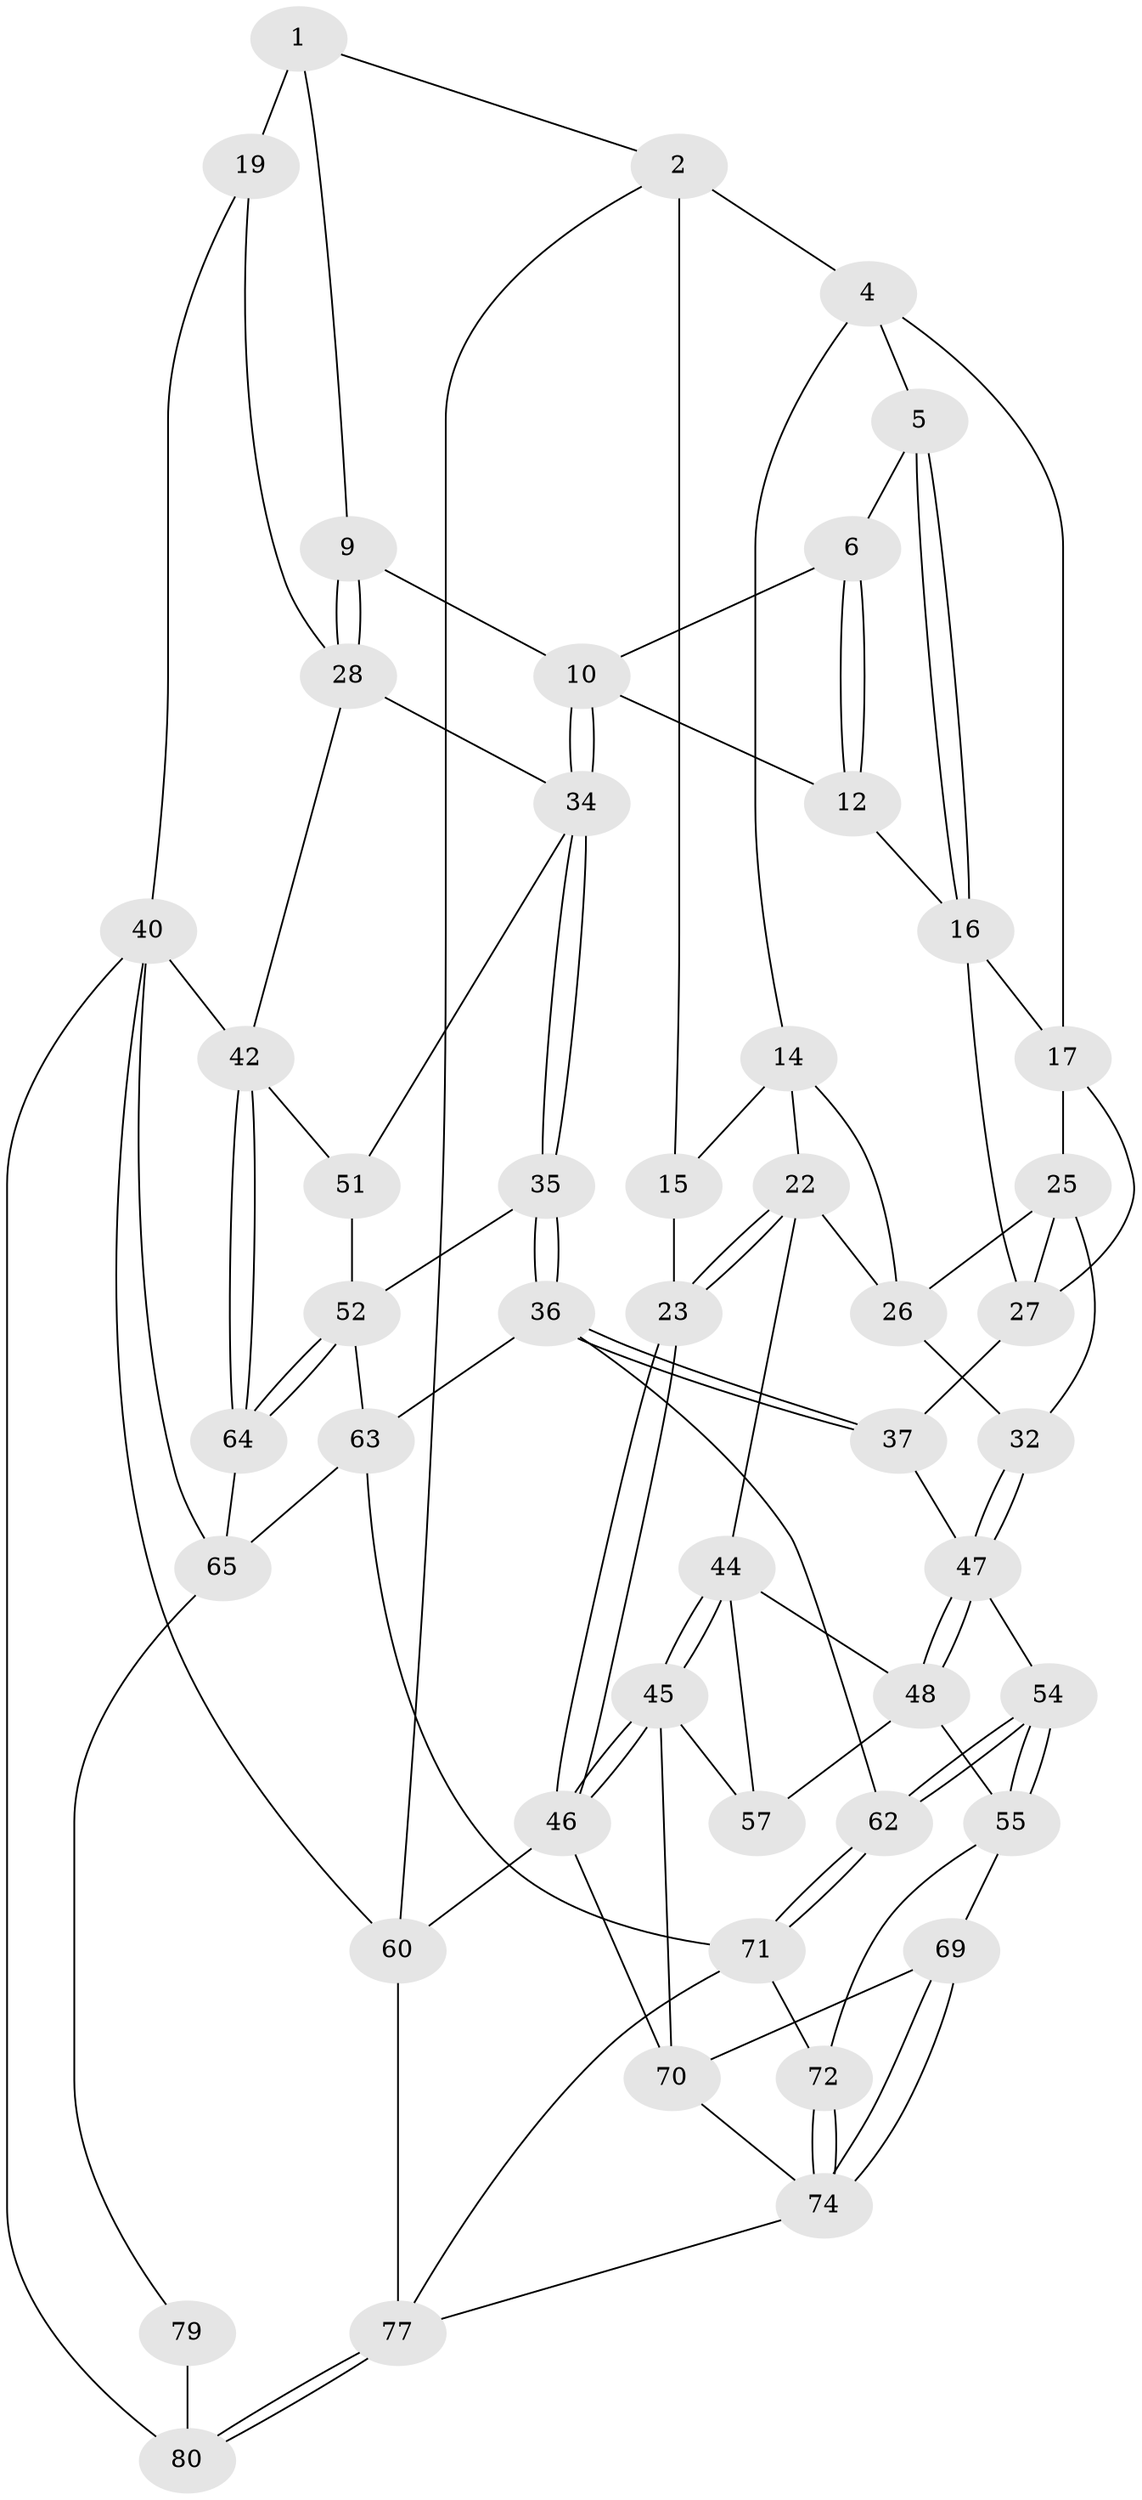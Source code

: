 // original degree distribution, {3: 0.024691358024691357, 6: 0.2345679012345679, 4: 0.2716049382716049, 5: 0.4691358024691358}
// Generated by graph-tools (version 1.1) at 2025/11/02/27/25 16:11:57]
// undirected, 49 vertices, 109 edges
graph export_dot {
graph [start="1"]
  node [color=gray90,style=filled];
  1 [pos="+0.8059228623326781+0",super="+8"];
  2 [pos="+0+0",super="+3"];
  4 [pos="+0.2773637055609818+0",super="+13"];
  5 [pos="+0.35390264331254195+0"];
  6 [pos="+0.3763616017247228+0",super="+7"];
  9 [pos="+0.8199207469105404+0.2378946738980304"];
  10 [pos="+0.7207855772459514+0.2807274970163271",super="+11"];
  12 [pos="+0.5670386632763316+0.27121927903040227"];
  14 [pos="+0.16967586858140335+0.2122998031556594",super="+21"];
  15 [pos="+0.151933430310689+0.1593707064084674",super="+20"];
  16 [pos="+0.3647633873414673+0.185023404508822",super="+18"];
  17 [pos="+0.285524057268752+0.22950326253340647",super="+24"];
  19 [pos="+1+0.24649947543248366"];
  22 [pos="+0+0.3657418116781372",super="+30"];
  23 [pos="+0+0.34024102674810974"];
  25 [pos="+0.2536592264223074+0.3518475272254681",super="+31"];
  26 [pos="+0.21461453209094566+0.3442854270354282",super="+29"];
  27 [pos="+0.47754648198380023+0.38528846695605296",super="+33"];
  28 [pos="+1+0.29230579236734633",super="+38"];
  32 [pos="+0.20020873950933746+0.5049344584635578"];
  34 [pos="+0.7727390324607812+0.47309358320129447",super="+39"];
  35 [pos="+0.705637266833529+0.5284984040222729"];
  36 [pos="+0.4867049949084592+0.5384904840758937",super="+61"];
  37 [pos="+0.47667932144757064+0.5211211930168059"];
  40 [pos="+1+1",super="+41"];
  42 [pos="+1+0.9045122781803238",super="+43"];
  44 [pos="+0.07788021937053809+0.5884368544423033",super="+49"];
  45 [pos="+0+0.7343842094395275",super="+58"];
  46 [pos="+0+0.7762032732649015",super="+59"];
  47 [pos="+0.228779577449839+0.5408764427085763",super="+50"];
  48 [pos="+0.21150696114112133+0.6050857236091828",super="+56"];
  51 [pos="+0.8542270734522651+0.6747641020039439"];
  52 [pos="+0.786842853648787+0.691386461507313",super="+53"];
  54 [pos="+0.33764898142114225+0.7351508569949977"];
  55 [pos="+0.22243862415470472+0.7080377398252863",super="+68"];
  57 [pos="+0.12720237825497233+0.694653812725182"];
  60 [pos="+0+1"];
  62 [pos="+0.35488705659993863+0.7413116729541411"];
  63 [pos="+0.6035045771019636+0.7431584468382861",super="+67"];
  64 [pos="+0.7692724347545244+0.7651910036244054"];
  65 [pos="+0.7015193353550214+0.8469327657610071",super="+66"];
  69 [pos="+0.13196095285918483+0.8255212867287439"];
  70 [pos="+0.12917519259090007+0.8256518810527471",super="+75"];
  71 [pos="+0.3619829477983468+0.7684363857870761",super="+73"];
  72 [pos="+0.2392964836037837+0.8632406230880423"];
  74 [pos="+0.21686625135763454+0.9084010145391789",super="+76"];
  77 [pos="+0.3871797827224439+1",super="+78"];
  79 [pos="+0.6509851862889244+0.9127989403895216"];
  80 [pos="+0.547772026159843+1",super="+81"];
  1 -- 2;
  1 -- 19 [weight=2];
  1 -- 9;
  2 -- 60;
  2 -- 15 [weight=2];
  2 -- 4;
  4 -- 5;
  4 -- 17;
  4 -- 14;
  5 -- 6;
  5 -- 16;
  5 -- 16;
  6 -- 12;
  6 -- 12;
  6 -- 10;
  9 -- 10;
  9 -- 28;
  9 -- 28;
  10 -- 34;
  10 -- 34;
  10 -- 12;
  12 -- 16;
  14 -- 15;
  14 -- 26;
  14 -- 22;
  15 -- 23;
  16 -- 17;
  16 -- 27;
  17 -- 27;
  17 -- 25;
  19 -- 28;
  19 -- 40;
  22 -- 23;
  22 -- 23;
  22 -- 44;
  22 -- 26;
  23 -- 46;
  23 -- 46;
  25 -- 26;
  25 -- 32;
  25 -- 27;
  26 -- 32;
  27 -- 37;
  28 -- 34;
  28 -- 42;
  32 -- 47;
  32 -- 47;
  34 -- 35;
  34 -- 35;
  34 -- 51;
  35 -- 36;
  35 -- 36;
  35 -- 52;
  36 -- 37;
  36 -- 37;
  36 -- 62;
  36 -- 63;
  37 -- 47;
  40 -- 60;
  40 -- 80;
  40 -- 65;
  40 -- 42;
  42 -- 64;
  42 -- 64;
  42 -- 51;
  44 -- 45;
  44 -- 45;
  44 -- 48;
  44 -- 57;
  45 -- 46;
  45 -- 46;
  45 -- 57;
  45 -- 70;
  46 -- 60;
  46 -- 70;
  47 -- 48;
  47 -- 48;
  47 -- 54;
  48 -- 57;
  48 -- 55;
  51 -- 52;
  52 -- 64;
  52 -- 64;
  52 -- 63;
  54 -- 55;
  54 -- 55;
  54 -- 62;
  54 -- 62;
  55 -- 72;
  55 -- 69;
  60 -- 77;
  62 -- 71;
  62 -- 71;
  63 -- 65;
  63 -- 71;
  64 -- 65;
  65 -- 79;
  69 -- 70;
  69 -- 74;
  69 -- 74;
  70 -- 74;
  71 -- 72;
  71 -- 77;
  72 -- 74;
  72 -- 74;
  74 -- 77;
  77 -- 80;
  77 -- 80;
  79 -- 80 [weight=2];
}

